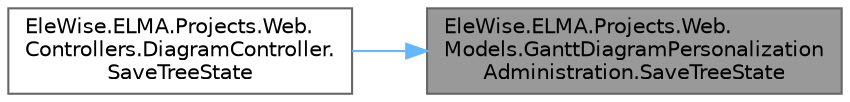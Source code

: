 digraph "EleWise.ELMA.Projects.Web.Models.GanttDiagramPersonalizationAdministration.SaveTreeState"
{
 // LATEX_PDF_SIZE
  bgcolor="transparent";
  edge [fontname=Helvetica,fontsize=10,labelfontname=Helvetica,labelfontsize=10];
  node [fontname=Helvetica,fontsize=10,shape=box,height=0.2,width=0.4];
  rankdir="RL";
  Node1 [id="Node000001",label="EleWise.ELMA.Projects.Web.\lModels.GanttDiagramPersonalization\lAdministration.SaveTreeState",height=0.2,width=0.4,color="gray40", fillcolor="grey60", style="filled", fontcolor="black",tooltip="Сохранить свёрнутость задачи плана проекта"];
  Node1 -> Node2 [id="edge1_Node000001_Node000002",dir="back",color="steelblue1",style="solid",tooltip=" "];
  Node2 [id="Node000002",label="EleWise.ELMA.Projects.Web.\lControllers.DiagramController.\lSaveTreeState",height=0.2,width=0.4,color="grey40", fillcolor="white", style="filled",URL="$class_ele_wise_1_1_e_l_m_a_1_1_projects_1_1_web_1_1_controllers_1_1_diagram_controller.html#ab91c2466124d3d49b9a7f52ab89bdb58",tooltip=" "];
}

